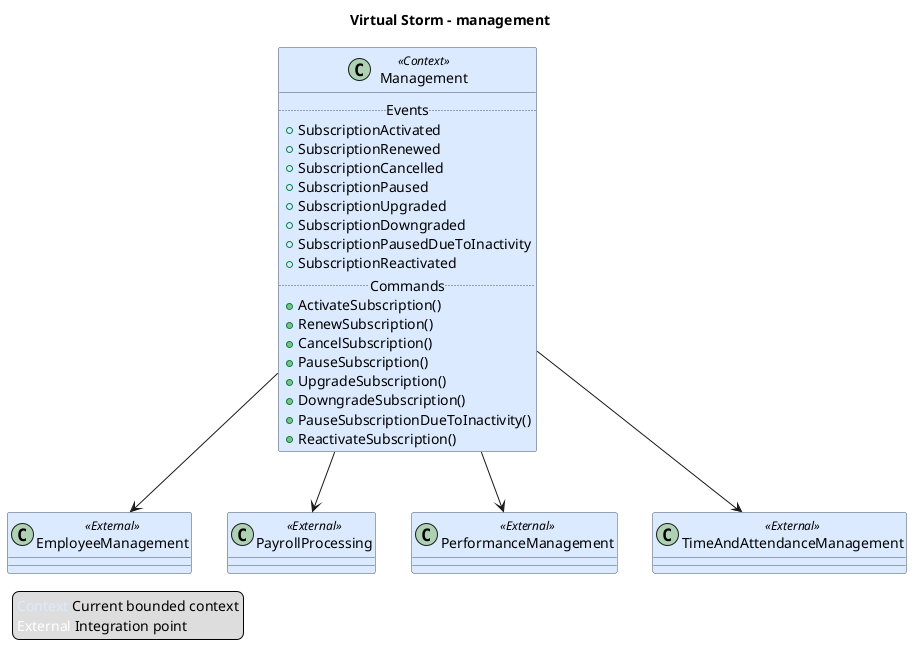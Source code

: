 @startuml
title Virtual Storm – management
skinparam class {
    BackgroundColor #dbeafe
    BorderColor #4b5563
  }
class Management <<Context>> {
  .. Events ..
  + SubscriptionActivated
  + SubscriptionRenewed
  + SubscriptionCancelled
  + SubscriptionPaused
  + SubscriptionUpgraded
  + SubscriptionDowngraded
  + SubscriptionPausedDueToInactivity
  + SubscriptionReactivated
  .. Commands ..
  + ActivateSubscription()
  + RenewSubscription()
  + CancelSubscription()
  + PauseSubscription()
  + UpgradeSubscription()
  + DowngradeSubscription()
  + PauseSubscriptionDueToInactivity()
  + ReactivateSubscription()
}
class EmployeeManagement <<External>>
Management --> EmployeeManagement
class PayrollProcessing <<External>>
Management --> PayrollProcessing
class PerformanceManagement <<External>>
Management --> PerformanceManagement
class TimeAndAttendanceManagement <<External>>
Management --> TimeAndAttendanceManagement
legend left
<color:#dbeafe>Context</color> Current bounded context
<color:#ffffff>External</color> Integration point
endlegend
@enduml